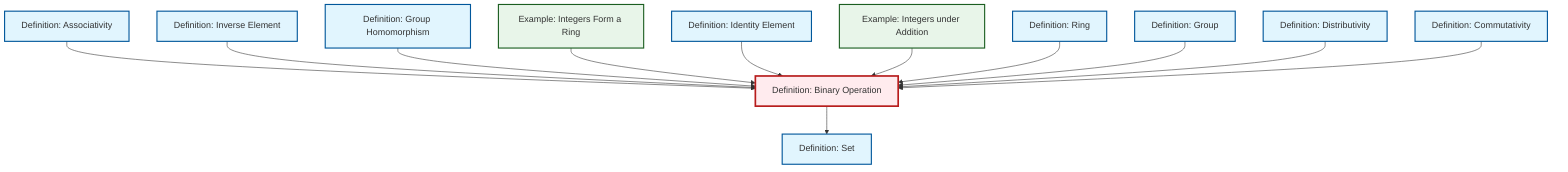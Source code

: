 graph TD
    classDef definition fill:#e1f5fe,stroke:#01579b,stroke-width:2px
    classDef theorem fill:#f3e5f5,stroke:#4a148c,stroke-width:2px
    classDef axiom fill:#fff3e0,stroke:#e65100,stroke-width:2px
    classDef example fill:#e8f5e9,stroke:#1b5e20,stroke-width:2px
    classDef current fill:#ffebee,stroke:#b71c1c,stroke-width:3px
    def-ring["Definition: Ring"]:::definition
    ex-integers-ring["Example: Integers Form a Ring"]:::example
    def-inverse-element["Definition: Inverse Element"]:::definition
    def-set["Definition: Set"]:::definition
    def-identity-element["Definition: Identity Element"]:::definition
    def-commutativity["Definition: Commutativity"]:::definition
    def-binary-operation["Definition: Binary Operation"]:::definition
    def-group["Definition: Group"]:::definition
    def-associativity["Definition: Associativity"]:::definition
    ex-integers-addition["Example: Integers under Addition"]:::example
    def-homomorphism["Definition: Group Homomorphism"]:::definition
    def-distributivity["Definition: Distributivity"]:::definition
    def-associativity --> def-binary-operation
    def-inverse-element --> def-binary-operation
    def-homomorphism --> def-binary-operation
    ex-integers-ring --> def-binary-operation
    def-identity-element --> def-binary-operation
    ex-integers-addition --> def-binary-operation
    def-binary-operation --> def-set
    def-ring --> def-binary-operation
    def-group --> def-binary-operation
    def-distributivity --> def-binary-operation
    def-commutativity --> def-binary-operation
    class def-binary-operation current
